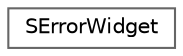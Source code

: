digraph "Grafische Darstellung der Klassenhierarchie"
{
 // LATEX_PDF_SIZE
  bgcolor="transparent";
  edge [fontname=Helvetica,fontsize=10,labelfontname=Helvetica,labelfontsize=10];
  node [fontname=Helvetica,fontsize=10,shape=box,height=0.2,width=0.4];
  rankdir="LR";
  Node0 [id="Node000000",label="SErrorWidget",height=0.2,width=0.4,color="grey40", fillcolor="white", style="filled",URL="$d1/d1e/class_s_error_widget.html",tooltip=" "];
}
